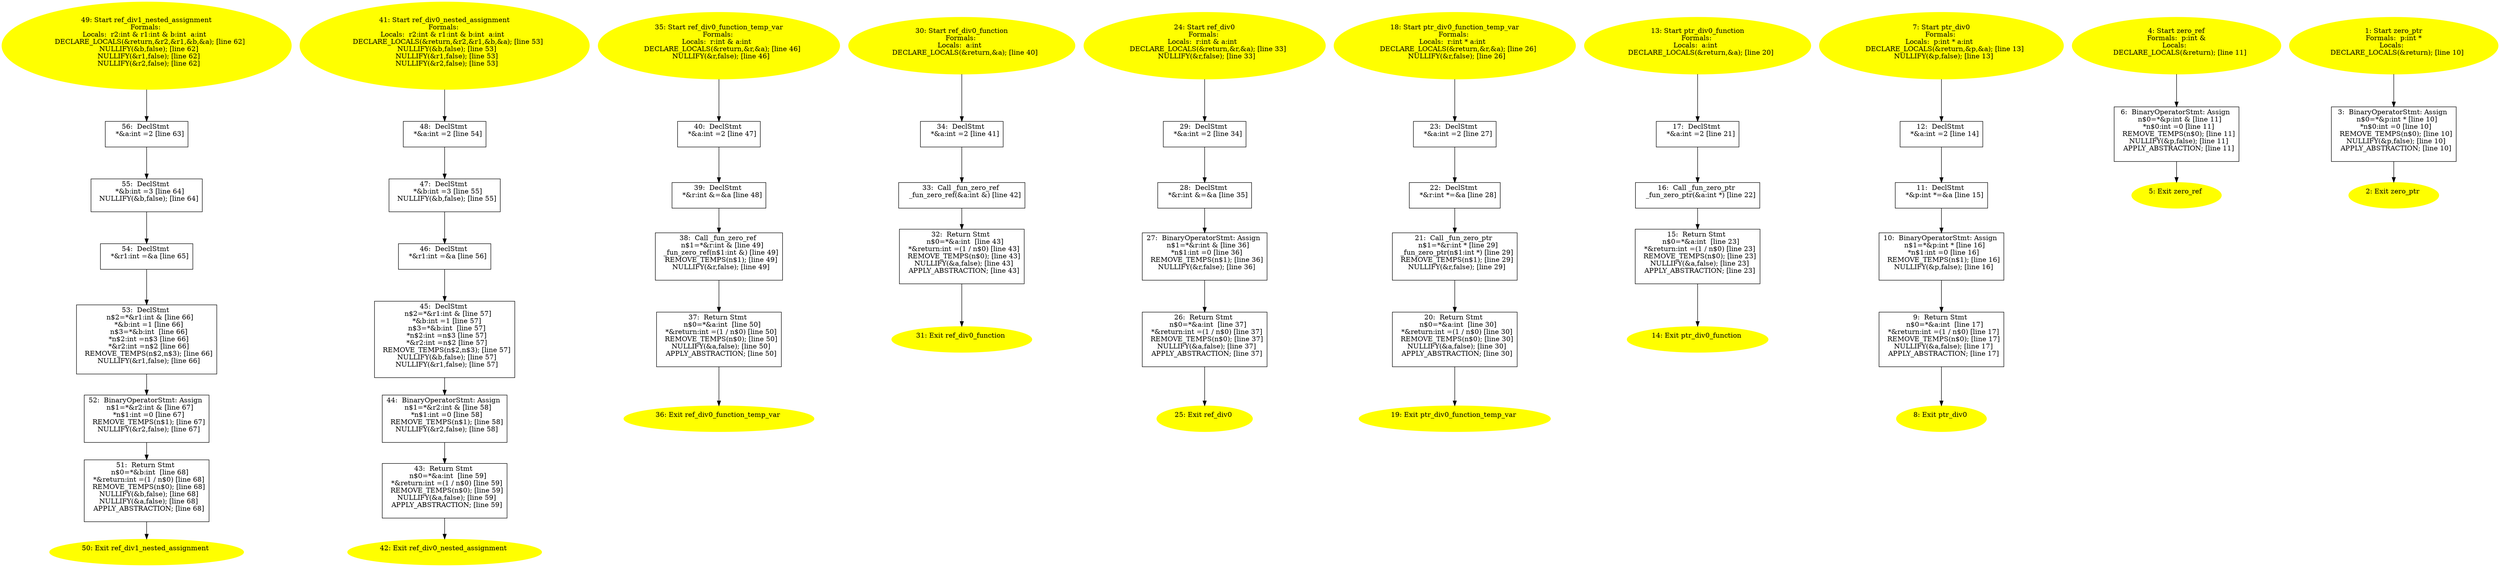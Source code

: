 digraph iCFG {
56 [label="56:  DeclStmt \n   *&a:int =2 [line 63]\n " shape="box"]
	

	 56 -> 55 ;
55 [label="55:  DeclStmt \n   *&b:int =3 [line 64]\n  NULLIFY(&b,false); [line 64]\n " shape="box"]
	

	 55 -> 54 ;
54 [label="54:  DeclStmt \n   *&r1:int =&a [line 65]\n " shape="box"]
	

	 54 -> 53 ;
53 [label="53:  DeclStmt \n   n$2=*&r1:int & [line 66]\n  *&b:int =1 [line 66]\n  n$3=*&b:int  [line 66]\n  *n$2:int =n$3 [line 66]\n  *&r2:int =n$2 [line 66]\n  REMOVE_TEMPS(n$2,n$3); [line 66]\n  NULLIFY(&r1,false); [line 66]\n " shape="box"]
	

	 53 -> 52 ;
52 [label="52:  BinaryOperatorStmt: Assign \n   n$1=*&r2:int & [line 67]\n  *n$1:int =0 [line 67]\n  REMOVE_TEMPS(n$1); [line 67]\n  NULLIFY(&r2,false); [line 67]\n " shape="box"]
	

	 52 -> 51 ;
51 [label="51:  Return Stmt \n   n$0=*&b:int  [line 68]\n  *&return:int =(1 / n$0) [line 68]\n  REMOVE_TEMPS(n$0); [line 68]\n  NULLIFY(&b,false); [line 68]\n  NULLIFY(&a,false); [line 68]\n  APPLY_ABSTRACTION; [line 68]\n " shape="box"]
	

	 51 -> 50 ;
50 [label="50: Exit ref_div1_nested_assignment \n  " color=yellow style=filled]
	

49 [label="49: Start ref_div1_nested_assignment\nFormals: \nLocals:  r2:int & r1:int & b:int  a:int  \n   DECLARE_LOCALS(&return,&r2,&r1,&b,&a); [line 62]\n  NULLIFY(&b,false); [line 62]\n  NULLIFY(&r1,false); [line 62]\n  NULLIFY(&r2,false); [line 62]\n " color=yellow style=filled]
	

	 49 -> 56 ;
48 [label="48:  DeclStmt \n   *&a:int =2 [line 54]\n " shape="box"]
	

	 48 -> 47 ;
47 [label="47:  DeclStmt \n   *&b:int =3 [line 55]\n  NULLIFY(&b,false); [line 55]\n " shape="box"]
	

	 47 -> 46 ;
46 [label="46:  DeclStmt \n   *&r1:int =&a [line 56]\n " shape="box"]
	

	 46 -> 45 ;
45 [label="45:  DeclStmt \n   n$2=*&r1:int & [line 57]\n  *&b:int =1 [line 57]\n  n$3=*&b:int  [line 57]\n  *n$2:int =n$3 [line 57]\n  *&r2:int =n$2 [line 57]\n  REMOVE_TEMPS(n$2,n$3); [line 57]\n  NULLIFY(&b,false); [line 57]\n  NULLIFY(&r1,false); [line 57]\n " shape="box"]
	

	 45 -> 44 ;
44 [label="44:  BinaryOperatorStmt: Assign \n   n$1=*&r2:int & [line 58]\n  *n$1:int =0 [line 58]\n  REMOVE_TEMPS(n$1); [line 58]\n  NULLIFY(&r2,false); [line 58]\n " shape="box"]
	

	 44 -> 43 ;
43 [label="43:  Return Stmt \n   n$0=*&a:int  [line 59]\n  *&return:int =(1 / n$0) [line 59]\n  REMOVE_TEMPS(n$0); [line 59]\n  NULLIFY(&a,false); [line 59]\n  APPLY_ABSTRACTION; [line 59]\n " shape="box"]
	

	 43 -> 42 ;
42 [label="42: Exit ref_div0_nested_assignment \n  " color=yellow style=filled]
	

41 [label="41: Start ref_div0_nested_assignment\nFormals: \nLocals:  r2:int & r1:int & b:int  a:int  \n   DECLARE_LOCALS(&return,&r2,&r1,&b,&a); [line 53]\n  NULLIFY(&b,false); [line 53]\n  NULLIFY(&r1,false); [line 53]\n  NULLIFY(&r2,false); [line 53]\n " color=yellow style=filled]
	

	 41 -> 48 ;
40 [label="40:  DeclStmt \n   *&a:int =2 [line 47]\n " shape="box"]
	

	 40 -> 39 ;
39 [label="39:  DeclStmt \n   *&r:int &=&a [line 48]\n " shape="box"]
	

	 39 -> 38 ;
38 [label="38:  Call _fun_zero_ref \n   n$1=*&r:int & [line 49]\n  _fun_zero_ref(n$1:int &) [line 49]\n  REMOVE_TEMPS(n$1); [line 49]\n  NULLIFY(&r,false); [line 49]\n " shape="box"]
	

	 38 -> 37 ;
37 [label="37:  Return Stmt \n   n$0=*&a:int  [line 50]\n  *&return:int =(1 / n$0) [line 50]\n  REMOVE_TEMPS(n$0); [line 50]\n  NULLIFY(&a,false); [line 50]\n  APPLY_ABSTRACTION; [line 50]\n " shape="box"]
	

	 37 -> 36 ;
36 [label="36: Exit ref_div0_function_temp_var \n  " color=yellow style=filled]
	

35 [label="35: Start ref_div0_function_temp_var\nFormals: \nLocals:  r:int & a:int  \n   DECLARE_LOCALS(&return,&r,&a); [line 46]\n  NULLIFY(&r,false); [line 46]\n " color=yellow style=filled]
	

	 35 -> 40 ;
34 [label="34:  DeclStmt \n   *&a:int =2 [line 41]\n " shape="box"]
	

	 34 -> 33 ;
33 [label="33:  Call _fun_zero_ref \n   _fun_zero_ref(&a:int &) [line 42]\n " shape="box"]
	

	 33 -> 32 ;
32 [label="32:  Return Stmt \n   n$0=*&a:int  [line 43]\n  *&return:int =(1 / n$0) [line 43]\n  REMOVE_TEMPS(n$0); [line 43]\n  NULLIFY(&a,false); [line 43]\n  APPLY_ABSTRACTION; [line 43]\n " shape="box"]
	

	 32 -> 31 ;
31 [label="31: Exit ref_div0_function \n  " color=yellow style=filled]
	

30 [label="30: Start ref_div0_function\nFormals: \nLocals:  a:int  \n   DECLARE_LOCALS(&return,&a); [line 40]\n " color=yellow style=filled]
	

	 30 -> 34 ;
29 [label="29:  DeclStmt \n   *&a:int =2 [line 34]\n " shape="box"]
	

	 29 -> 28 ;
28 [label="28:  DeclStmt \n   *&r:int &=&a [line 35]\n " shape="box"]
	

	 28 -> 27 ;
27 [label="27:  BinaryOperatorStmt: Assign \n   n$1=*&r:int & [line 36]\n  *n$1:int =0 [line 36]\n  REMOVE_TEMPS(n$1); [line 36]\n  NULLIFY(&r,false); [line 36]\n " shape="box"]
	

	 27 -> 26 ;
26 [label="26:  Return Stmt \n   n$0=*&a:int  [line 37]\n  *&return:int =(1 / n$0) [line 37]\n  REMOVE_TEMPS(n$0); [line 37]\n  NULLIFY(&a,false); [line 37]\n  APPLY_ABSTRACTION; [line 37]\n " shape="box"]
	

	 26 -> 25 ;
25 [label="25: Exit ref_div0 \n  " color=yellow style=filled]
	

24 [label="24: Start ref_div0\nFormals: \nLocals:  r:int & a:int  \n   DECLARE_LOCALS(&return,&r,&a); [line 33]\n  NULLIFY(&r,false); [line 33]\n " color=yellow style=filled]
	

	 24 -> 29 ;
23 [label="23:  DeclStmt \n   *&a:int =2 [line 27]\n " shape="box"]
	

	 23 -> 22 ;
22 [label="22:  DeclStmt \n   *&r:int *=&a [line 28]\n " shape="box"]
	

	 22 -> 21 ;
21 [label="21:  Call _fun_zero_ptr \n   n$1=*&r:int * [line 29]\n  _fun_zero_ptr(n$1:int *) [line 29]\n  REMOVE_TEMPS(n$1); [line 29]\n  NULLIFY(&r,false); [line 29]\n " shape="box"]
	

	 21 -> 20 ;
20 [label="20:  Return Stmt \n   n$0=*&a:int  [line 30]\n  *&return:int =(1 / n$0) [line 30]\n  REMOVE_TEMPS(n$0); [line 30]\n  NULLIFY(&a,false); [line 30]\n  APPLY_ABSTRACTION; [line 30]\n " shape="box"]
	

	 20 -> 19 ;
19 [label="19: Exit ptr_div0_function_temp_var \n  " color=yellow style=filled]
	

18 [label="18: Start ptr_div0_function_temp_var\nFormals: \nLocals:  r:int * a:int  \n   DECLARE_LOCALS(&return,&r,&a); [line 26]\n  NULLIFY(&r,false); [line 26]\n " color=yellow style=filled]
	

	 18 -> 23 ;
17 [label="17:  DeclStmt \n   *&a:int =2 [line 21]\n " shape="box"]
	

	 17 -> 16 ;
16 [label="16:  Call _fun_zero_ptr \n   _fun_zero_ptr(&a:int *) [line 22]\n " shape="box"]
	

	 16 -> 15 ;
15 [label="15:  Return Stmt \n   n$0=*&a:int  [line 23]\n  *&return:int =(1 / n$0) [line 23]\n  REMOVE_TEMPS(n$0); [line 23]\n  NULLIFY(&a,false); [line 23]\n  APPLY_ABSTRACTION; [line 23]\n " shape="box"]
	

	 15 -> 14 ;
14 [label="14: Exit ptr_div0_function \n  " color=yellow style=filled]
	

13 [label="13: Start ptr_div0_function\nFormals: \nLocals:  a:int  \n   DECLARE_LOCALS(&return,&a); [line 20]\n " color=yellow style=filled]
	

	 13 -> 17 ;
12 [label="12:  DeclStmt \n   *&a:int =2 [line 14]\n " shape="box"]
	

	 12 -> 11 ;
11 [label="11:  DeclStmt \n   *&p:int *=&a [line 15]\n " shape="box"]
	

	 11 -> 10 ;
10 [label="10:  BinaryOperatorStmt: Assign \n   n$1=*&p:int * [line 16]\n  *n$1:int =0 [line 16]\n  REMOVE_TEMPS(n$1); [line 16]\n  NULLIFY(&p,false); [line 16]\n " shape="box"]
	

	 10 -> 9 ;
9 [label="9:  Return Stmt \n   n$0=*&a:int  [line 17]\n  *&return:int =(1 / n$0) [line 17]\n  REMOVE_TEMPS(n$0); [line 17]\n  NULLIFY(&a,false); [line 17]\n  APPLY_ABSTRACTION; [line 17]\n " shape="box"]
	

	 9 -> 8 ;
8 [label="8: Exit ptr_div0 \n  " color=yellow style=filled]
	

7 [label="7: Start ptr_div0\nFormals: \nLocals:  p:int * a:int  \n   DECLARE_LOCALS(&return,&p,&a); [line 13]\n  NULLIFY(&p,false); [line 13]\n " color=yellow style=filled]
	

	 7 -> 12 ;
6 [label="6:  BinaryOperatorStmt: Assign \n   n$0=*&p:int & [line 11]\n  *n$0:int =0 [line 11]\n  REMOVE_TEMPS(n$0); [line 11]\n  NULLIFY(&p,false); [line 11]\n  APPLY_ABSTRACTION; [line 11]\n " shape="box"]
	

	 6 -> 5 ;
5 [label="5: Exit zero_ref \n  " color=yellow style=filled]
	

4 [label="4: Start zero_ref\nFormals:  p:int &\nLocals:  \n   DECLARE_LOCALS(&return); [line 11]\n " color=yellow style=filled]
	

	 4 -> 6 ;
3 [label="3:  BinaryOperatorStmt: Assign \n   n$0=*&p:int * [line 10]\n  *n$0:int =0 [line 10]\n  REMOVE_TEMPS(n$0); [line 10]\n  NULLIFY(&p,false); [line 10]\n  APPLY_ABSTRACTION; [line 10]\n " shape="box"]
	

	 3 -> 2 ;
2 [label="2: Exit zero_ptr \n  " color=yellow style=filled]
	

1 [label="1: Start zero_ptr\nFormals:  p:int *\nLocals:  \n   DECLARE_LOCALS(&return); [line 10]\n " color=yellow style=filled]
	

	 1 -> 3 ;
}

